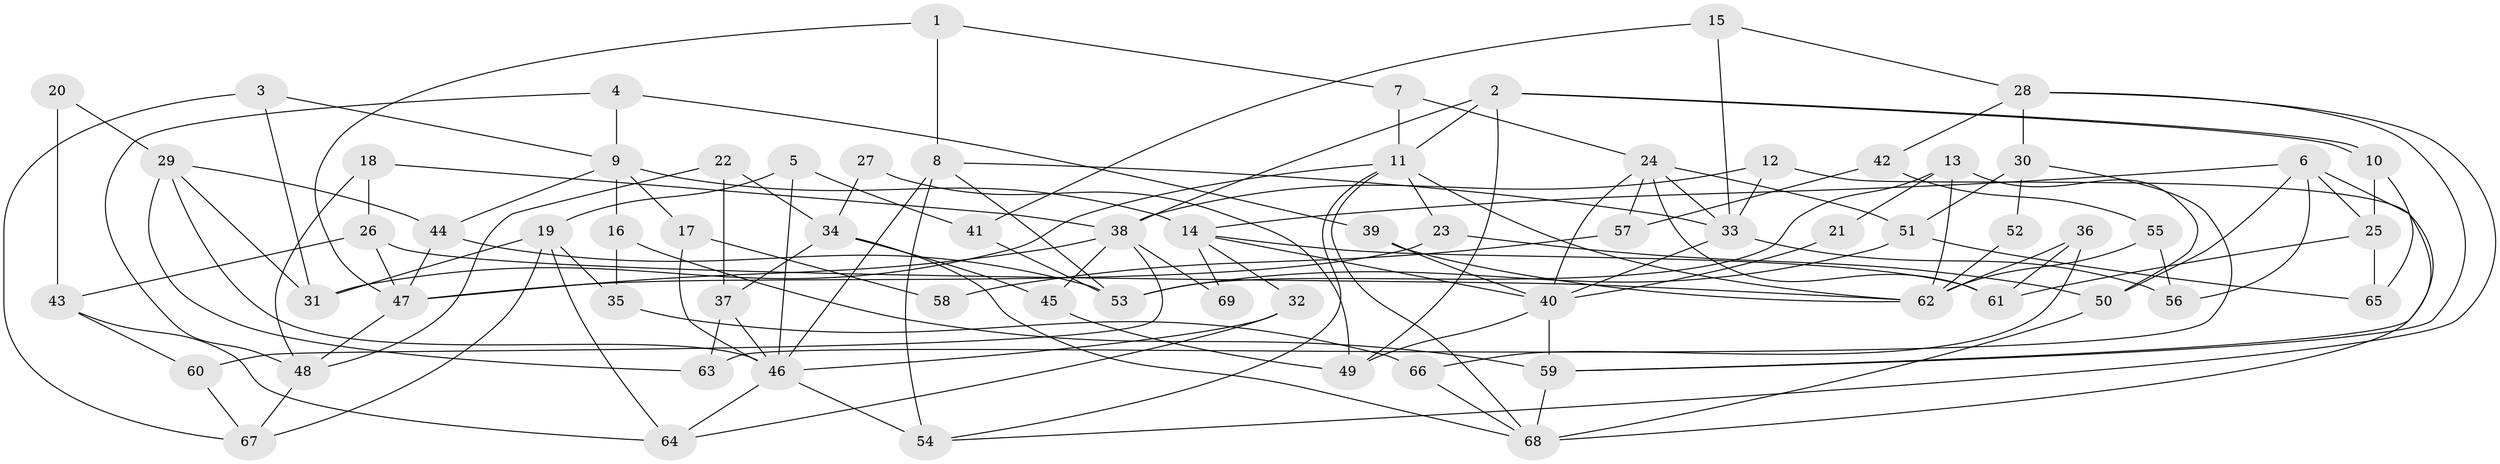// coarse degree distribution, {5: 0.23809523809523808, 6: 0.14285714285714285, 8: 0.09523809523809523, 7: 0.19047619047619047, 4: 0.09523809523809523, 9: 0.047619047619047616, 3: 0.09523809523809523, 10: 0.09523809523809523}
// Generated by graph-tools (version 1.1) at 2025/37/03/04/25 23:37:00]
// undirected, 69 vertices, 138 edges
graph export_dot {
  node [color=gray90,style=filled];
  1;
  2;
  3;
  4;
  5;
  6;
  7;
  8;
  9;
  10;
  11;
  12;
  13;
  14;
  15;
  16;
  17;
  18;
  19;
  20;
  21;
  22;
  23;
  24;
  25;
  26;
  27;
  28;
  29;
  30;
  31;
  32;
  33;
  34;
  35;
  36;
  37;
  38;
  39;
  40;
  41;
  42;
  43;
  44;
  45;
  46;
  47;
  48;
  49;
  50;
  51;
  52;
  53;
  54;
  55;
  56;
  57;
  58;
  59;
  60;
  61;
  62;
  63;
  64;
  65;
  66;
  67;
  68;
  69;
  1 -- 47;
  1 -- 8;
  1 -- 7;
  2 -- 10;
  2 -- 10;
  2 -- 11;
  2 -- 38;
  2 -- 49;
  3 -- 9;
  3 -- 31;
  3 -- 67;
  4 -- 9;
  4 -- 39;
  4 -- 48;
  5 -- 46;
  5 -- 19;
  5 -- 41;
  6 -- 50;
  6 -- 59;
  6 -- 14;
  6 -- 25;
  6 -- 56;
  7 -- 11;
  7 -- 24;
  8 -- 54;
  8 -- 33;
  8 -- 46;
  8 -- 53;
  9 -- 14;
  9 -- 44;
  9 -- 16;
  9 -- 17;
  10 -- 25;
  10 -- 65;
  11 -- 31;
  11 -- 23;
  11 -- 54;
  11 -- 62;
  11 -- 68;
  12 -- 38;
  12 -- 33;
  12 -- 68;
  13 -- 62;
  13 -- 53;
  13 -- 21;
  13 -- 50;
  14 -- 32;
  14 -- 40;
  14 -- 61;
  14 -- 69;
  15 -- 28;
  15 -- 33;
  15 -- 41;
  16 -- 59;
  16 -- 35;
  17 -- 46;
  17 -- 58;
  18 -- 48;
  18 -- 38;
  18 -- 26;
  19 -- 64;
  19 -- 35;
  19 -- 31;
  19 -- 67;
  20 -- 43;
  20 -- 29;
  21 -- 40;
  22 -- 48;
  22 -- 34;
  22 -- 37;
  23 -- 50;
  23 -- 47;
  24 -- 51;
  24 -- 33;
  24 -- 40;
  24 -- 57;
  24 -- 61;
  25 -- 61;
  25 -- 65;
  26 -- 47;
  26 -- 43;
  26 -- 62;
  27 -- 49;
  27 -- 34;
  28 -- 59;
  28 -- 54;
  28 -- 30;
  28 -- 42;
  29 -- 46;
  29 -- 44;
  29 -- 31;
  29 -- 63;
  30 -- 51;
  30 -- 52;
  30 -- 63;
  32 -- 46;
  32 -- 64;
  33 -- 40;
  33 -- 56;
  34 -- 68;
  34 -- 37;
  34 -- 45;
  35 -- 66;
  36 -- 62;
  36 -- 61;
  36 -- 66;
  37 -- 63;
  37 -- 46;
  38 -- 45;
  38 -- 47;
  38 -- 60;
  38 -- 69;
  39 -- 62;
  39 -- 40;
  40 -- 49;
  40 -- 59;
  41 -- 53;
  42 -- 55;
  42 -- 57;
  43 -- 60;
  43 -- 64;
  44 -- 47;
  44 -- 53;
  45 -- 49;
  46 -- 54;
  46 -- 64;
  47 -- 48;
  48 -- 67;
  50 -- 68;
  51 -- 53;
  51 -- 65;
  52 -- 62;
  55 -- 62;
  55 -- 56;
  57 -- 58;
  59 -- 68;
  60 -- 67;
  66 -- 68;
}
